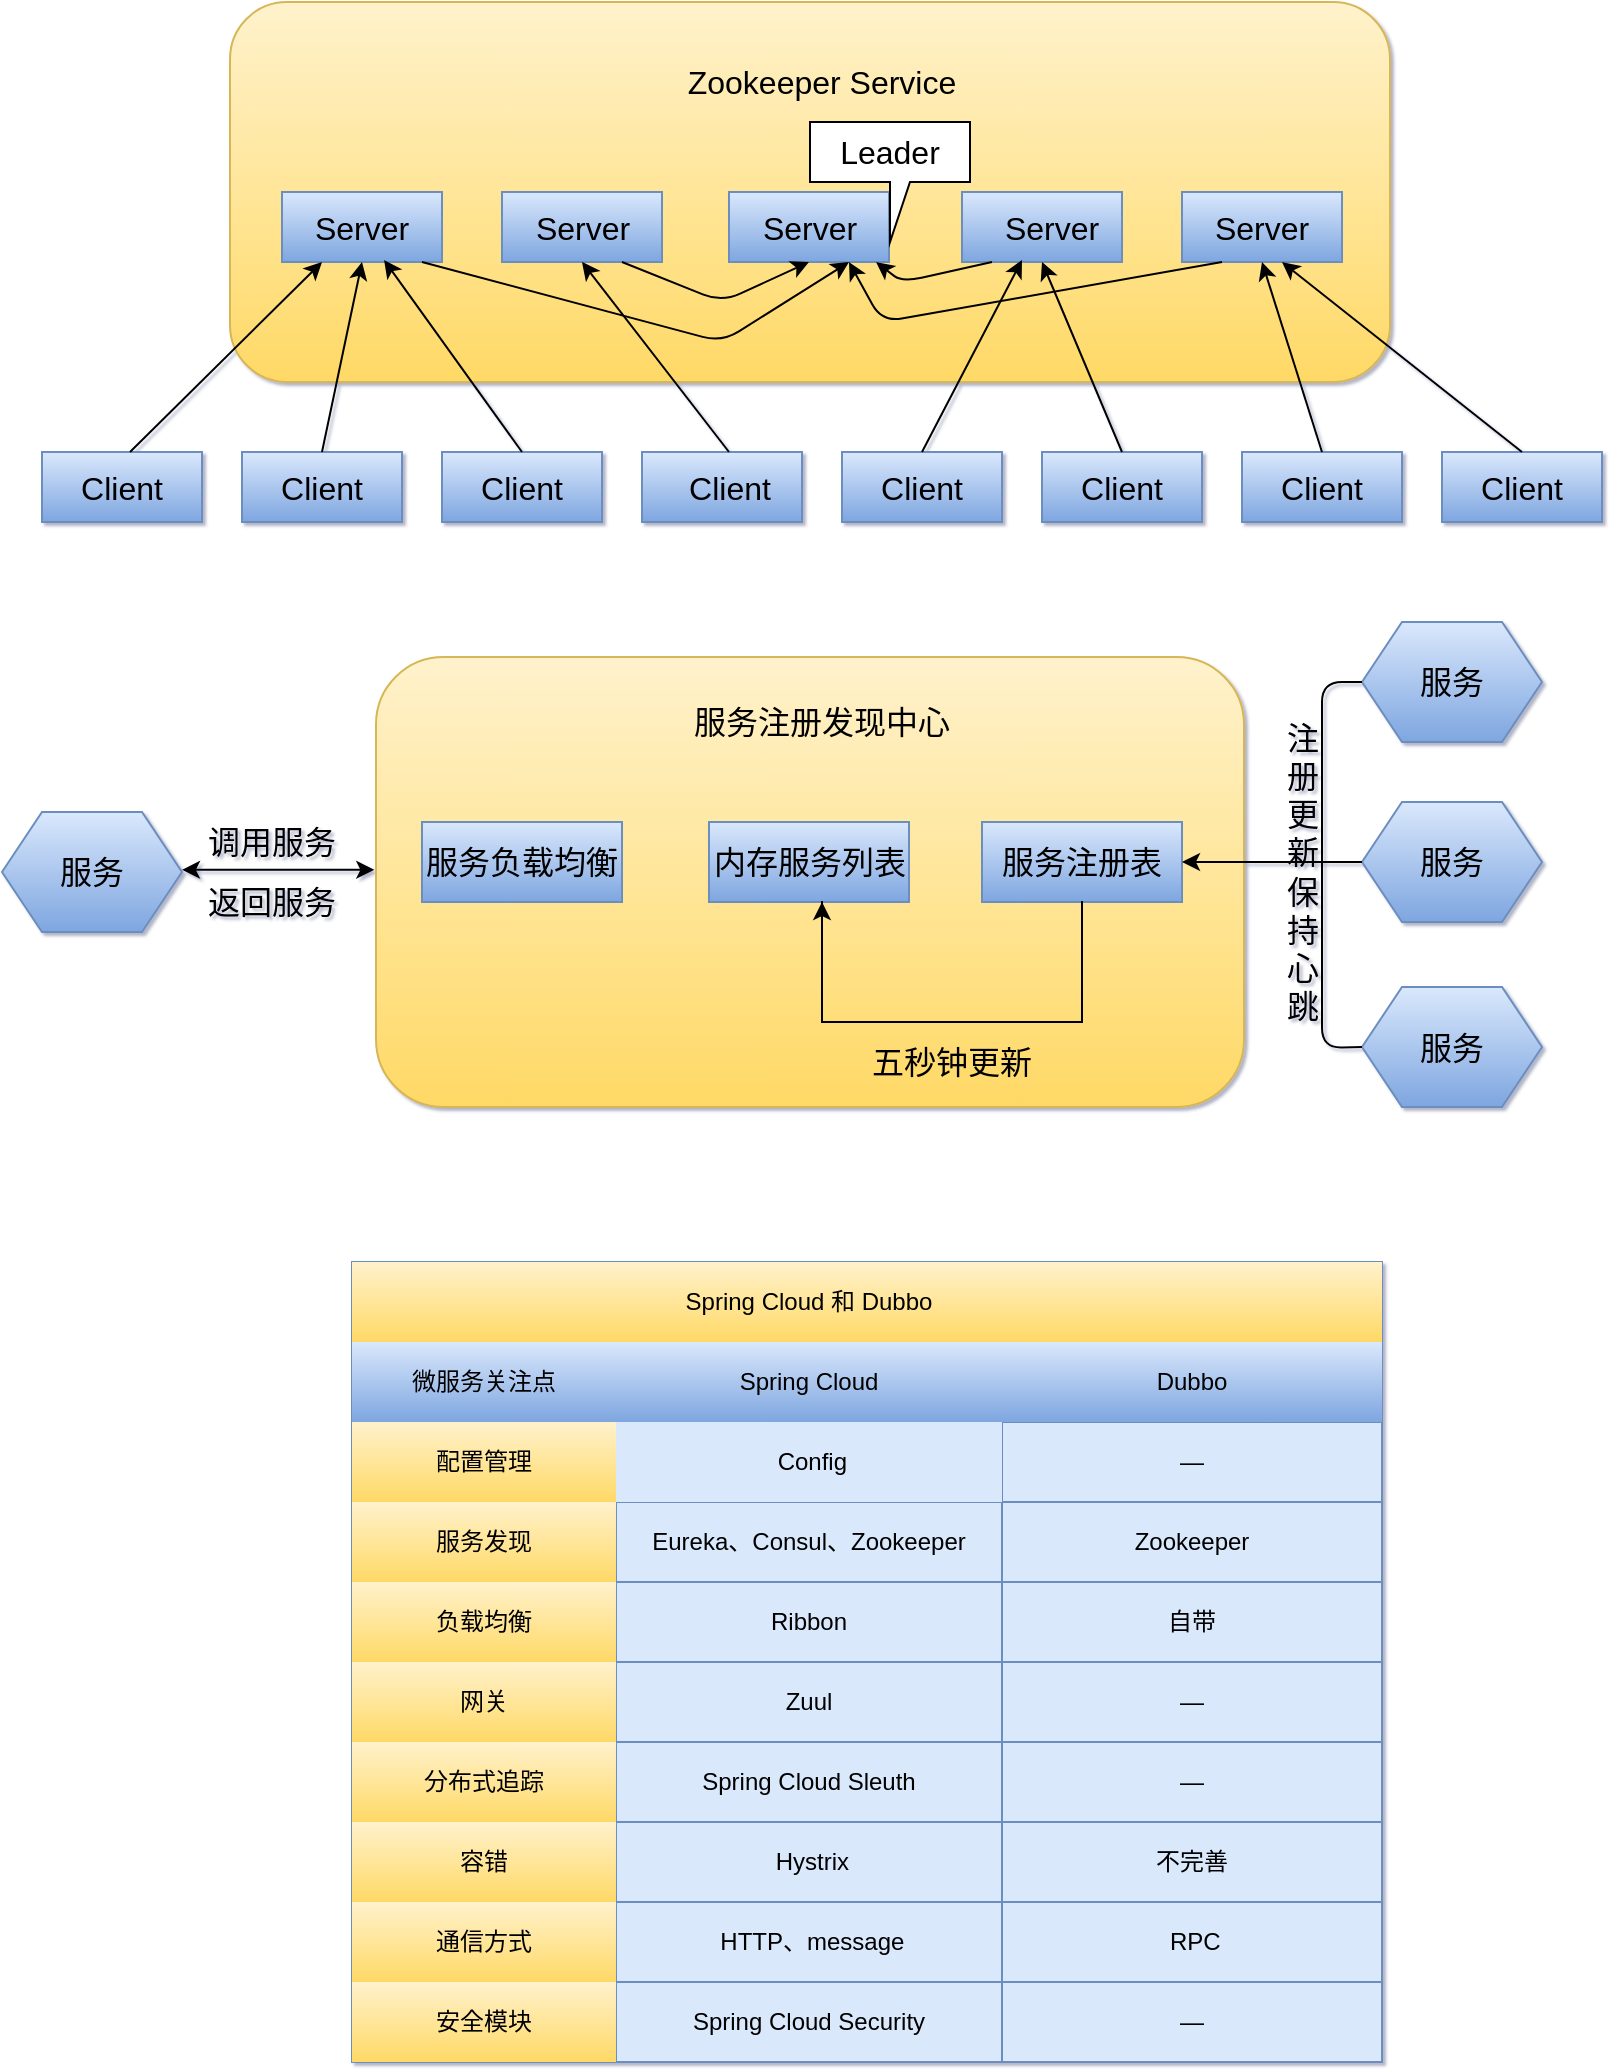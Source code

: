 <mxfile version="13.10.4" type="github">
  <diagram id="XfHl5nbPaMOesK2yopSP" name="Page-1">
    <mxGraphModel dx="2046" dy="1033" grid="1" gridSize="10" guides="1" tooltips="1" connect="1" arrows="1" fold="1" page="1" pageScale="1" pageWidth="827" pageHeight="1169" background="#ffffff" math="0" shadow="1">
      <root>
        <mxCell id="0" />
        <mxCell id="1" parent="0" />
        <mxCell id="erXmJfo_VtQLPbkhH6Jk-1" value="" style="rounded=1;whiteSpace=wrap;html=1;fillColor=#fff2cc;strokeColor=#d6b656;gradientColor=#ffd966;" vertex="1" parent="1">
          <mxGeometry x="124" y="100" width="580" height="190" as="geometry" />
        </mxCell>
        <mxCell id="erXmJfo_VtQLPbkhH6Jk-2" value="" style="rounded=0;whiteSpace=wrap;html=1;fillColor=#dae8fc;strokeColor=#6c8ebf;gradientColor=#7ea6e0;" vertex="1" parent="1">
          <mxGeometry x="150" y="195" width="80" height="35" as="geometry" />
        </mxCell>
        <mxCell id="erXmJfo_VtQLPbkhH6Jk-3" value="" style="rounded=0;whiteSpace=wrap;html=1;fillColor=#dae8fc;strokeColor=#6c8ebf;gradientColor=#7ea6e0;" vertex="1" parent="1">
          <mxGeometry x="260" y="195" width="80" height="35" as="geometry" />
        </mxCell>
        <mxCell id="erXmJfo_VtQLPbkhH6Jk-7" value="Zookeeper Service" style="text;html=1;strokeColor=none;fillColor=none;align=center;verticalAlign=middle;whiteSpace=wrap;rounded=0;fontSize=16;" vertex="1" parent="1">
          <mxGeometry x="325" y="120" width="190" height="40" as="geometry" />
        </mxCell>
        <mxCell id="erXmJfo_VtQLPbkhH6Jk-8" value="Server" style="text;html=1;strokeColor=none;fillColor=none;align=center;verticalAlign=middle;whiteSpace=wrap;rounded=0;fontSize=16;" vertex="1" parent="1">
          <mxGeometry x="170" y="202.5" width="40" height="20" as="geometry" />
        </mxCell>
        <mxCell id="erXmJfo_VtQLPbkhH6Jk-9" value="Server" style="text;html=1;align=center;verticalAlign=middle;resizable=0;points=[];autosize=1;fontSize=16;" vertex="1" parent="1">
          <mxGeometry x="270" y="202.5" width="60" height="20" as="geometry" />
        </mxCell>
        <mxCell id="erXmJfo_VtQLPbkhH6Jk-10" value="" style="rounded=0;whiteSpace=wrap;html=1;fillColor=#dae8fc;strokeColor=#6c8ebf;gradientColor=#7ea6e0;" vertex="1" parent="1">
          <mxGeometry x="373.5" y="195" width="80" height="35" as="geometry" />
        </mxCell>
        <mxCell id="erXmJfo_VtQLPbkhH6Jk-11" value="" style="rounded=0;whiteSpace=wrap;html=1;fillColor=#dae8fc;strokeColor=#6c8ebf;gradientColor=#7ea6e0;" vertex="1" parent="1">
          <mxGeometry x="490" y="195" width="80" height="35" as="geometry" />
        </mxCell>
        <mxCell id="erXmJfo_VtQLPbkhH6Jk-12" value="" style="rounded=0;whiteSpace=wrap;html=1;fillColor=#dae8fc;strokeColor=#6c8ebf;gradientColor=#7ea6e0;" vertex="1" parent="1">
          <mxGeometry x="600" y="195" width="80" height="35" as="geometry" />
        </mxCell>
        <mxCell id="erXmJfo_VtQLPbkhH6Jk-13" value="Server" style="text;html=1;strokeColor=none;fillColor=none;align=center;verticalAlign=middle;whiteSpace=wrap;rounded=0;fontSize=16;" vertex="1" parent="1">
          <mxGeometry x="620" y="202.5" width="40" height="20" as="geometry" />
        </mxCell>
        <mxCell id="erXmJfo_VtQLPbkhH6Jk-14" value="Server" style="text;html=1;strokeColor=none;fillColor=none;align=center;verticalAlign=middle;whiteSpace=wrap;rounded=0;fontSize=16;" vertex="1" parent="1">
          <mxGeometry x="515" y="202.5" width="40" height="20" as="geometry" />
        </mxCell>
        <mxCell id="erXmJfo_VtQLPbkhH6Jk-15" value="Server" style="text;html=1;strokeColor=none;fillColor=none;align=center;verticalAlign=middle;whiteSpace=wrap;rounded=0;fontSize=16;" vertex="1" parent="1">
          <mxGeometry x="393.5" y="202.5" width="40" height="20" as="geometry" />
        </mxCell>
        <mxCell id="erXmJfo_VtQLPbkhH6Jk-18" value="Leader" style="shape=callout;whiteSpace=wrap;html=1;perimeter=calloutPerimeter;fontSize=16;base=10;" vertex="1" parent="1">
          <mxGeometry x="414" y="160" width="80" height="60" as="geometry" />
        </mxCell>
        <mxCell id="erXmJfo_VtQLPbkhH6Jk-30" value="" style="rounded=0;whiteSpace=wrap;html=1;fillColor=#dae8fc;strokeColor=#6c8ebf;gradientColor=#7ea6e0;" vertex="1" parent="1">
          <mxGeometry x="130" y="325" width="80" height="35" as="geometry" />
        </mxCell>
        <mxCell id="erXmJfo_VtQLPbkhH6Jk-31" value="" style="rounded=0;whiteSpace=wrap;html=1;fillColor=#dae8fc;strokeColor=#6c8ebf;gradientColor=#7ea6e0;" vertex="1" parent="1">
          <mxGeometry x="230" y="325" width="80" height="35" as="geometry" />
        </mxCell>
        <mxCell id="erXmJfo_VtQLPbkhH6Jk-32" value="" style="rounded=0;whiteSpace=wrap;html=1;fillColor=#dae8fc;strokeColor=#6c8ebf;gradientColor=#7ea6e0;" vertex="1" parent="1">
          <mxGeometry x="30" y="325" width="80" height="35" as="geometry" />
        </mxCell>
        <mxCell id="erXmJfo_VtQLPbkhH6Jk-33" value="" style="rounded=0;whiteSpace=wrap;html=1;fillColor=#dae8fc;strokeColor=#6c8ebf;gradientColor=#7ea6e0;" vertex="1" parent="1">
          <mxGeometry x="730" y="325" width="80" height="35" as="geometry" />
        </mxCell>
        <mxCell id="erXmJfo_VtQLPbkhH6Jk-34" value="" style="rounded=0;whiteSpace=wrap;html=1;fillColor=#dae8fc;strokeColor=#6c8ebf;gradientColor=#7ea6e0;" vertex="1" parent="1">
          <mxGeometry x="330" y="325" width="80" height="35" as="geometry" />
        </mxCell>
        <mxCell id="erXmJfo_VtQLPbkhH6Jk-35" value="" style="rounded=0;whiteSpace=wrap;html=1;fillColor=#dae8fc;strokeColor=#6c8ebf;gradientColor=#7ea6e0;" vertex="1" parent="1">
          <mxGeometry x="430" y="325" width="80" height="35" as="geometry" />
        </mxCell>
        <mxCell id="erXmJfo_VtQLPbkhH6Jk-36" value="" style="rounded=0;whiteSpace=wrap;html=1;fillColor=#dae8fc;strokeColor=#6c8ebf;gradientColor=#7ea6e0;" vertex="1" parent="1">
          <mxGeometry x="530" y="325" width="80" height="35" as="geometry" />
        </mxCell>
        <mxCell id="erXmJfo_VtQLPbkhH6Jk-37" value="" style="rounded=0;whiteSpace=wrap;html=1;fillColor=#dae8fc;strokeColor=#6c8ebf;gradientColor=#7ea6e0;" vertex="1" parent="1">
          <mxGeometry x="630" y="325" width="80" height="35" as="geometry" />
        </mxCell>
        <mxCell id="erXmJfo_VtQLPbkhH6Jk-40" value="Client" style="text;html=1;strokeColor=none;fillColor=none;align=center;verticalAlign=middle;whiteSpace=wrap;rounded=0;fontSize=16;" vertex="1" parent="1">
          <mxGeometry x="50" y="332.5" width="40" height="20" as="geometry" />
        </mxCell>
        <mxCell id="erXmJfo_VtQLPbkhH6Jk-41" value="Client" style="text;html=1;strokeColor=none;fillColor=none;align=center;verticalAlign=middle;whiteSpace=wrap;rounded=0;fontSize=16;" vertex="1" parent="1">
          <mxGeometry x="750" y="332.5" width="40" height="20" as="geometry" />
        </mxCell>
        <mxCell id="erXmJfo_VtQLPbkhH6Jk-42" value="Client" style="text;html=1;strokeColor=none;fillColor=none;align=center;verticalAlign=middle;whiteSpace=wrap;rounded=0;fontSize=16;" vertex="1" parent="1">
          <mxGeometry x="650" y="332.5" width="40" height="20" as="geometry" />
        </mxCell>
        <mxCell id="erXmJfo_VtQLPbkhH6Jk-43" value="Client" style="text;html=1;strokeColor=none;fillColor=none;align=center;verticalAlign=middle;whiteSpace=wrap;rounded=0;fontSize=16;" vertex="1" parent="1">
          <mxGeometry x="550" y="332.5" width="40" height="20" as="geometry" />
        </mxCell>
        <mxCell id="erXmJfo_VtQLPbkhH6Jk-44" value="Client" style="text;html=1;strokeColor=none;fillColor=none;align=center;verticalAlign=middle;whiteSpace=wrap;rounded=0;fontSize=16;" vertex="1" parent="1">
          <mxGeometry x="450" y="332.5" width="40" height="20" as="geometry" />
        </mxCell>
        <mxCell id="erXmJfo_VtQLPbkhH6Jk-45" value="Client" style="text;html=1;strokeColor=none;fillColor=none;align=center;verticalAlign=middle;whiteSpace=wrap;rounded=0;fontSize=16;" vertex="1" parent="1">
          <mxGeometry x="353.5" y="332.5" width="40" height="20" as="geometry" />
        </mxCell>
        <mxCell id="erXmJfo_VtQLPbkhH6Jk-46" value="Client" style="text;html=1;strokeColor=none;fillColor=none;align=center;verticalAlign=middle;whiteSpace=wrap;rounded=0;fontSize=16;" vertex="1" parent="1">
          <mxGeometry x="250" y="332.5" width="40" height="20" as="geometry" />
        </mxCell>
        <mxCell id="erXmJfo_VtQLPbkhH6Jk-47" value="Client" style="text;html=1;strokeColor=none;fillColor=none;align=center;verticalAlign=middle;whiteSpace=wrap;rounded=0;fontSize=16;" vertex="1" parent="1">
          <mxGeometry x="150" y="332.5" width="40" height="20" as="geometry" />
        </mxCell>
        <mxCell id="erXmJfo_VtQLPbkhH6Jk-66" value="" style="endArrow=classic;html=1;fontSize=16;entryX=0.25;entryY=1;entryDx=0;entryDy=0;" edge="1" parent="1" target="erXmJfo_VtQLPbkhH6Jk-2">
          <mxGeometry width="50" height="50" relative="1" as="geometry">
            <mxPoint x="74" y="325" as="sourcePoint" />
            <mxPoint x="124" y="275" as="targetPoint" />
          </mxGeometry>
        </mxCell>
        <mxCell id="erXmJfo_VtQLPbkhH6Jk-71" value="" style="endArrow=classic;html=1;fontSize=16;entryX=0.638;entryY=0.971;entryDx=0;entryDy=0;entryPerimeter=0;" edge="1" parent="1" target="erXmJfo_VtQLPbkhH6Jk-2">
          <mxGeometry width="50" height="50" relative="1" as="geometry">
            <mxPoint x="270" y="325" as="sourcePoint" />
            <mxPoint x="190" y="230" as="targetPoint" />
          </mxGeometry>
        </mxCell>
        <mxCell id="erXmJfo_VtQLPbkhH6Jk-72" value="" style="endArrow=classic;html=1;fontSize=16;" edge="1" parent="1">
          <mxGeometry width="50" height="50" relative="1" as="geometry">
            <mxPoint x="170" y="325" as="sourcePoint" />
            <mxPoint x="190" y="230" as="targetPoint" />
          </mxGeometry>
        </mxCell>
        <mxCell id="erXmJfo_VtQLPbkhH6Jk-73" value="" style="endArrow=classic;html=1;fontSize=16;entryX=0.5;entryY=1;entryDx=0;entryDy=0;" edge="1" parent="1" target="erXmJfo_VtQLPbkhH6Jk-3">
          <mxGeometry width="50" height="50" relative="1" as="geometry">
            <mxPoint x="373.5" y="325" as="sourcePoint" />
            <mxPoint x="423.5" y="275" as="targetPoint" />
          </mxGeometry>
        </mxCell>
        <mxCell id="erXmJfo_VtQLPbkhH6Jk-75" value="" style="endArrow=classic;html=1;fontSize=16;entryX=0.375;entryY=0.971;entryDx=0;entryDy=0;entryPerimeter=0;" edge="1" parent="1" target="erXmJfo_VtQLPbkhH6Jk-11">
          <mxGeometry width="50" height="50" relative="1" as="geometry">
            <mxPoint x="470" y="325" as="sourcePoint" />
            <mxPoint x="520" y="275" as="targetPoint" />
          </mxGeometry>
        </mxCell>
        <mxCell id="erXmJfo_VtQLPbkhH6Jk-76" value="" style="endArrow=classic;html=1;fontSize=16;entryX=0.5;entryY=1;entryDx=0;entryDy=0;" edge="1" parent="1" target="erXmJfo_VtQLPbkhH6Jk-11">
          <mxGeometry width="50" height="50" relative="1" as="geometry">
            <mxPoint x="570" y="325" as="sourcePoint" />
            <mxPoint x="620" y="275" as="targetPoint" />
          </mxGeometry>
        </mxCell>
        <mxCell id="erXmJfo_VtQLPbkhH6Jk-77" value="" style="endArrow=classic;html=1;fontSize=16;entryX=0.5;entryY=1;entryDx=0;entryDy=0;" edge="1" parent="1" target="erXmJfo_VtQLPbkhH6Jk-12">
          <mxGeometry width="50" height="50" relative="1" as="geometry">
            <mxPoint x="670" y="325" as="sourcePoint" />
            <mxPoint x="720" y="275" as="targetPoint" />
          </mxGeometry>
        </mxCell>
        <mxCell id="erXmJfo_VtQLPbkhH6Jk-78" value="" style="endArrow=classic;html=1;fontSize=16;" edge="1" parent="1">
          <mxGeometry width="50" height="50" relative="1" as="geometry">
            <mxPoint x="770" y="325" as="sourcePoint" />
            <mxPoint x="650" y="230" as="targetPoint" />
          </mxGeometry>
        </mxCell>
        <mxCell id="erXmJfo_VtQLPbkhH6Jk-79" value="" style="endArrow=classic;html=1;fontSize=16;entryX=0.5;entryY=1;entryDx=0;entryDy=0;" edge="1" parent="1" target="erXmJfo_VtQLPbkhH6Jk-10">
          <mxGeometry width="50" height="50" relative="1" as="geometry">
            <mxPoint x="320" y="230" as="sourcePoint" />
            <mxPoint x="370" y="180" as="targetPoint" />
            <Array as="points">
              <mxPoint x="370" y="250" />
            </Array>
          </mxGeometry>
        </mxCell>
        <mxCell id="erXmJfo_VtQLPbkhH6Jk-82" value="" style="endArrow=classic;html=1;fontSize=16;entryX=0.75;entryY=1;entryDx=0;entryDy=0;" edge="1" parent="1" target="erXmJfo_VtQLPbkhH6Jk-10">
          <mxGeometry width="50" height="50" relative="1" as="geometry">
            <mxPoint x="220" y="230" as="sourcePoint" />
            <mxPoint x="270" y="180" as="targetPoint" />
            <Array as="points">
              <mxPoint x="370" y="270" />
            </Array>
          </mxGeometry>
        </mxCell>
        <mxCell id="erXmJfo_VtQLPbkhH6Jk-83" value="" style="endArrow=classic;html=1;fontSize=16;entryX=0.919;entryY=1;entryDx=0;entryDy=0;entryPerimeter=0;" edge="1" parent="1" target="erXmJfo_VtQLPbkhH6Jk-10">
          <mxGeometry width="50" height="50" relative="1" as="geometry">
            <mxPoint x="505" y="230" as="sourcePoint" />
            <mxPoint x="555" y="180" as="targetPoint" />
            <Array as="points">
              <mxPoint x="460" y="240" />
            </Array>
          </mxGeometry>
        </mxCell>
        <mxCell id="erXmJfo_VtQLPbkhH6Jk-85" value="" style="endArrow=classic;html=1;fontSize=16;entryX=0.75;entryY=1;entryDx=0;entryDy=0;" edge="1" parent="1" target="erXmJfo_VtQLPbkhH6Jk-10">
          <mxGeometry width="50" height="50" relative="1" as="geometry">
            <mxPoint x="620" y="230" as="sourcePoint" />
            <mxPoint x="670" y="180" as="targetPoint" />
            <Array as="points">
              <mxPoint x="450" y="260" />
            </Array>
          </mxGeometry>
        </mxCell>
        <mxCell id="erXmJfo_VtQLPbkhH6Jk-87" value="" style="rounded=1;whiteSpace=wrap;html=1;fillColor=#fff2cc;strokeColor=#d6b656;gradientColor=#ffd966;" vertex="1" parent="1">
          <mxGeometry x="197" y="427.5" width="434" height="225" as="geometry" />
        </mxCell>
        <mxCell id="erXmJfo_VtQLPbkhH6Jk-90" value="服务" style="shape=hexagon;perimeter=hexagonPerimeter2;whiteSpace=wrap;html=1;fixedSize=1;fontSize=16;gradientColor=#7ea6e0;fillColor=#dae8fc;strokeColor=#6c8ebf;" vertex="1" parent="1">
          <mxGeometry x="10" y="505" width="90" height="60" as="geometry" />
        </mxCell>
        <mxCell id="erXmJfo_VtQLPbkhH6Jk-91" value="服务" style="shape=hexagon;perimeter=hexagonPerimeter2;whiteSpace=wrap;html=1;fixedSize=1;fontSize=16;gradientColor=#7ea6e0;fillColor=#dae8fc;strokeColor=#6c8ebf;" vertex="1" parent="1">
          <mxGeometry x="690" y="592.5" width="90" height="60" as="geometry" />
        </mxCell>
        <mxCell id="erXmJfo_VtQLPbkhH6Jk-92" value="服务" style="shape=hexagon;perimeter=hexagonPerimeter2;whiteSpace=wrap;html=1;fixedSize=1;fontSize=16;gradientColor=#7ea6e0;fillColor=#dae8fc;strokeColor=#6c8ebf;" vertex="1" parent="1">
          <mxGeometry x="690" y="500" width="90" height="60" as="geometry" />
        </mxCell>
        <mxCell id="erXmJfo_VtQLPbkhH6Jk-93" value="服务" style="shape=hexagon;perimeter=hexagonPerimeter2;whiteSpace=wrap;html=1;fixedSize=1;fontSize=16;gradientColor=#7ea6e0;fillColor=#dae8fc;strokeColor=#6c8ebf;" vertex="1" parent="1">
          <mxGeometry x="690" y="410" width="90" height="60" as="geometry" />
        </mxCell>
        <mxCell id="erXmJfo_VtQLPbkhH6Jk-94" value="" style="endArrow=classic;startArrow=classic;html=1;fontSize=16;entryX=-0.002;entryY=0.473;entryDx=0;entryDy=0;entryPerimeter=0;exitX=1;exitY=0.482;exitDx=0;exitDy=0;exitPerimeter=0;" edge="1" parent="1" source="erXmJfo_VtQLPbkhH6Jk-90" target="erXmJfo_VtQLPbkhH6Jk-87">
          <mxGeometry width="50" height="50" relative="1" as="geometry">
            <mxPoint x="110" y="534" as="sourcePoint" />
            <mxPoint x="160" y="534.5" as="targetPoint" />
          </mxGeometry>
        </mxCell>
        <mxCell id="erXmJfo_VtQLPbkhH6Jk-95" value="调用服务" style="text;html=1;strokeColor=none;fillColor=none;align=center;verticalAlign=middle;whiteSpace=wrap;rounded=0;fontSize=16;" vertex="1" parent="1">
          <mxGeometry x="105" y="510" width="80" height="20" as="geometry" />
        </mxCell>
        <mxCell id="erXmJfo_VtQLPbkhH6Jk-96" value="返回服务" style="text;html=1;strokeColor=none;fillColor=none;align=center;verticalAlign=middle;whiteSpace=wrap;rounded=0;fontSize=16;" vertex="1" parent="1">
          <mxGeometry x="110" y="540" width="70" height="20" as="geometry" />
        </mxCell>
        <mxCell id="erXmJfo_VtQLPbkhH6Jk-97" value="服务注册发现中心" style="text;html=1;strokeColor=none;fillColor=none;align=center;verticalAlign=middle;whiteSpace=wrap;rounded=0;fontSize=16;" vertex="1" parent="1">
          <mxGeometry x="350" y="450" width="140" height="20" as="geometry" />
        </mxCell>
        <mxCell id="erXmJfo_VtQLPbkhH6Jk-98" value="" style="rounded=0;whiteSpace=wrap;html=1;fontSize=16;gradientColor=#7ea6e0;fillColor=#dae8fc;strokeColor=#6c8ebf;" vertex="1" parent="1">
          <mxGeometry x="220" y="510" width="100" height="40" as="geometry" />
        </mxCell>
        <mxCell id="erXmJfo_VtQLPbkhH6Jk-99" value="服务负载均衡" style="text;html=1;strokeColor=none;fillColor=none;align=center;verticalAlign=middle;whiteSpace=wrap;rounded=0;fontSize=16;" vertex="1" parent="1">
          <mxGeometry x="220" y="520" width="100" height="20" as="geometry" />
        </mxCell>
        <mxCell id="erXmJfo_VtQLPbkhH6Jk-102" value="内存服务列表" style="rounded=0;whiteSpace=wrap;html=1;fontSize=16;gradientColor=#7ea6e0;fillColor=#dae8fc;strokeColor=#6c8ebf;" vertex="1" parent="1">
          <mxGeometry x="363.5" y="510" width="100" height="40" as="geometry" />
        </mxCell>
        <mxCell id="erXmJfo_VtQLPbkhH6Jk-103" value="服务注册表" style="rounded=0;whiteSpace=wrap;html=1;fontSize=16;gradientColor=#7ea6e0;fillColor=#dae8fc;strokeColor=#6c8ebf;" vertex="1" parent="1">
          <mxGeometry x="500" y="510" width="100" height="40" as="geometry" />
        </mxCell>
        <mxCell id="erXmJfo_VtQLPbkhH6Jk-105" value="" style="shape=partialRectangle;whiteSpace=wrap;html=1;bottom=1;right=1;left=1;top=0;fillColor=none;routingCenterX=-0.5;fontSize=16;" vertex="1" parent="1">
          <mxGeometry x="420" y="550" width="130" height="60" as="geometry" />
        </mxCell>
        <mxCell id="erXmJfo_VtQLPbkhH6Jk-107" value="" style="endArrow=classic;html=1;fontSize=16;entryX=0;entryY=0;entryDx=0;entryDy=0;" edge="1" parent="1" target="erXmJfo_VtQLPbkhH6Jk-105">
          <mxGeometry width="50" height="50" relative="1" as="geometry">
            <mxPoint x="420" y="610" as="sourcePoint" />
            <mxPoint x="470" y="560" as="targetPoint" />
          </mxGeometry>
        </mxCell>
        <mxCell id="erXmJfo_VtQLPbkhH6Jk-108" value="五秒钟更新" style="text;html=1;strokeColor=none;fillColor=none;align=center;verticalAlign=middle;whiteSpace=wrap;rounded=0;fontSize=16;" vertex="1" parent="1">
          <mxGeometry x="440" y="620" width="90" height="20" as="geometry" />
        </mxCell>
        <mxCell id="erXmJfo_VtQLPbkhH6Jk-109" value="注&lt;br&gt;册&lt;br&gt;更&lt;br&gt;新&lt;br&gt;保&lt;br&gt;持&lt;br&gt;心&lt;br&gt;跳" style="text;html=1;align=center;verticalAlign=middle;resizable=0;points=[];autosize=1;fontSize=16;" vertex="1" parent="1">
          <mxGeometry x="645" y="455" width="30" height="160" as="geometry" />
        </mxCell>
        <mxCell id="erXmJfo_VtQLPbkhH6Jk-119" value="" style="endArrow=classic;html=1;fontSize=16;entryX=1;entryY=0.5;entryDx=0;entryDy=0;" edge="1" parent="1" source="erXmJfo_VtQLPbkhH6Jk-92" target="erXmJfo_VtQLPbkhH6Jk-103">
          <mxGeometry width="50" height="50" relative="1" as="geometry">
            <mxPoint x="330" y="560" as="sourcePoint" />
            <mxPoint x="380" y="510" as="targetPoint" />
          </mxGeometry>
        </mxCell>
        <mxCell id="erXmJfo_VtQLPbkhH6Jk-121" value="" style="endArrow=none;html=1;fontSize=16;entryX=0;entryY=0.5;entryDx=0;entryDy=0;exitX=0;exitY=0.5;exitDx=0;exitDy=0;" edge="1" parent="1" source="erXmJfo_VtQLPbkhH6Jk-91" target="erXmJfo_VtQLPbkhH6Jk-93">
          <mxGeometry width="50" height="50" relative="1" as="geometry">
            <mxPoint x="660" y="615" as="sourcePoint" />
            <mxPoint x="680" y="425" as="targetPoint" />
            <Array as="points">
              <mxPoint x="670" y="623" />
              <mxPoint x="670" y="440" />
            </Array>
          </mxGeometry>
        </mxCell>
        <mxCell id="erXmJfo_VtQLPbkhH6Jk-160" value="" style="shape=table;html=1;whiteSpace=wrap;startSize=0;container=1;collapsible=0;childLayout=tableLayout;fillColor=#dae8fc;strokeColor=#6c8ebf;" vertex="1" parent="1">
          <mxGeometry x="185" y="730" width="515" height="400" as="geometry" />
        </mxCell>
        <mxCell id="erXmJfo_VtQLPbkhH6Jk-161" value="" style="shape=partialRectangle;html=1;whiteSpace=wrap;collapsible=0;dropTarget=0;pointerEvents=0;fillColor=#fff2cc;top=0;left=0;bottom=0;right=0;points=[[0,0.5],[1,0.5]];portConstraint=eastwest;gradientColor=#ffd966;strokeColor=#d6b656;" vertex="1" parent="erXmJfo_VtQLPbkhH6Jk-160">
          <mxGeometry width="515" height="40" as="geometry" />
        </mxCell>
        <mxCell id="erXmJfo_VtQLPbkhH6Jk-162" value="" style="shape=partialRectangle;html=1;whiteSpace=wrap;connectable=0;overflow=hidden;fillColor=none;top=0;left=0;bottom=0;right=0;" vertex="1" parent="erXmJfo_VtQLPbkhH6Jk-161">
          <mxGeometry width="132" height="40" as="geometry" />
        </mxCell>
        <mxCell id="erXmJfo_VtQLPbkhH6Jk-163" value="Spring Cloud 和 Dubbo" style="shape=partialRectangle;html=1;whiteSpace=wrap;connectable=0;overflow=hidden;fillColor=none;top=0;left=0;bottom=0;right=0;" vertex="1" parent="erXmJfo_VtQLPbkhH6Jk-161">
          <mxGeometry x="132" width="193" height="40" as="geometry" />
        </mxCell>
        <mxCell id="erXmJfo_VtQLPbkhH6Jk-164" value="" style="shape=partialRectangle;html=1;whiteSpace=wrap;connectable=0;overflow=hidden;fillColor=none;top=0;left=0;bottom=0;right=0;" vertex="1" parent="erXmJfo_VtQLPbkhH6Jk-161">
          <mxGeometry x="325" width="190" height="40" as="geometry" />
        </mxCell>
        <mxCell id="erXmJfo_VtQLPbkhH6Jk-165" value="" style="shape=partialRectangle;html=1;whiteSpace=wrap;collapsible=0;dropTarget=0;pointerEvents=0;fillColor=none;top=0;left=0;bottom=0;right=0;points=[[0,0.5],[1,0.5]];portConstraint=eastwest;" vertex="1" parent="erXmJfo_VtQLPbkhH6Jk-160">
          <mxGeometry y="40" width="515" height="40" as="geometry" />
        </mxCell>
        <mxCell id="erXmJfo_VtQLPbkhH6Jk-166" value="微服务关注点" style="shape=partialRectangle;html=1;whiteSpace=wrap;connectable=0;overflow=hidden;fillColor=#dae8fc;top=0;left=0;bottom=0;right=0;gradientColor=#7ea6e0;strokeColor=#6c8ebf;" vertex="1" parent="erXmJfo_VtQLPbkhH6Jk-165">
          <mxGeometry width="132" height="40" as="geometry" />
        </mxCell>
        <mxCell id="erXmJfo_VtQLPbkhH6Jk-167" value="Spring Cloud" style="shape=partialRectangle;html=1;whiteSpace=wrap;connectable=0;overflow=hidden;fillColor=#dae8fc;top=0;left=0;bottom=0;right=0;gradientColor=#7ea6e0;strokeColor=#6c8ebf;" vertex="1" parent="erXmJfo_VtQLPbkhH6Jk-165">
          <mxGeometry x="132" width="193" height="40" as="geometry" />
        </mxCell>
        <mxCell id="erXmJfo_VtQLPbkhH6Jk-168" value="Dubbo" style="shape=partialRectangle;html=1;whiteSpace=wrap;connectable=0;overflow=hidden;fillColor=#dae8fc;top=0;left=0;bottom=0;right=0;gradientColor=#7ea6e0;strokeColor=#6c8ebf;" vertex="1" parent="erXmJfo_VtQLPbkhH6Jk-165">
          <mxGeometry x="325" width="190" height="40" as="geometry" />
        </mxCell>
        <mxCell id="erXmJfo_VtQLPbkhH6Jk-169" value="" style="shape=partialRectangle;html=1;whiteSpace=wrap;collapsible=0;dropTarget=0;pointerEvents=0;fillColor=none;top=0;left=0;bottom=0;right=0;points=[[0,0.5],[1,0.5]];portConstraint=eastwest;" vertex="1" parent="erXmJfo_VtQLPbkhH6Jk-160">
          <mxGeometry y="80" width="515" height="40" as="geometry" />
        </mxCell>
        <mxCell id="erXmJfo_VtQLPbkhH6Jk-170" value="配置管理" style="shape=partialRectangle;html=1;whiteSpace=wrap;connectable=0;overflow=hidden;fillColor=#fff2cc;top=0;left=0;bottom=0;right=0;gradientColor=#ffd966;strokeColor=#d6b656;" vertex="1" parent="erXmJfo_VtQLPbkhH6Jk-169">
          <mxGeometry width="132" height="40" as="geometry" />
        </mxCell>
        <mxCell id="erXmJfo_VtQLPbkhH6Jk-171" value="&amp;nbsp;Config" style="shape=partialRectangle;html=1;whiteSpace=wrap;connectable=0;overflow=hidden;fillColor=#dae8fc;top=0;left=0;bottom=0;right=0;strokeColor=#6c8ebf;" vertex="1" parent="erXmJfo_VtQLPbkhH6Jk-169">
          <mxGeometry x="132" width="193" height="40" as="geometry" />
        </mxCell>
        <mxCell id="erXmJfo_VtQLPbkhH6Jk-172" value="—" style="shape=partialRectangle;html=1;whiteSpace=wrap;connectable=0;overflow=hidden;fillColor=none;top=0;left=0;bottom=0;right=0;" vertex="1" parent="erXmJfo_VtQLPbkhH6Jk-169">
          <mxGeometry x="325" width="190" height="40" as="geometry" />
        </mxCell>
        <mxCell id="erXmJfo_VtQLPbkhH6Jk-173" value="" style="shape=partialRectangle;html=1;whiteSpace=wrap;collapsible=0;dropTarget=0;pointerEvents=0;fillColor=none;top=0;left=0;bottom=0;right=0;points=[[0,0.5],[1,0.5]];portConstraint=eastwest;" vertex="1" parent="erXmJfo_VtQLPbkhH6Jk-160">
          <mxGeometry y="120" width="515" height="40" as="geometry" />
        </mxCell>
        <mxCell id="erXmJfo_VtQLPbkhH6Jk-174" value="服务发现" style="shape=partialRectangle;html=1;whiteSpace=wrap;connectable=0;overflow=hidden;fillColor=#fff2cc;top=0;left=0;bottom=0;right=0;gradientColor=#ffd966;strokeColor=#d6b656;" vertex="1" parent="erXmJfo_VtQLPbkhH6Jk-173">
          <mxGeometry width="132" height="40" as="geometry" />
        </mxCell>
        <mxCell id="erXmJfo_VtQLPbkhH6Jk-175" value="Eureka、Consul、Zookeeper" style="shape=partialRectangle;html=1;whiteSpace=wrap;connectable=0;overflow=hidden;fillColor=none;top=0;left=0;bottom=0;right=0;" vertex="1" parent="erXmJfo_VtQLPbkhH6Jk-173">
          <mxGeometry x="132" width="193" height="40" as="geometry" />
        </mxCell>
        <mxCell id="erXmJfo_VtQLPbkhH6Jk-176" value="Zookeeper" style="shape=partialRectangle;html=1;whiteSpace=wrap;connectable=0;overflow=hidden;fillColor=none;top=0;left=0;bottom=0;right=0;" vertex="1" parent="erXmJfo_VtQLPbkhH6Jk-173">
          <mxGeometry x="325" width="190" height="40" as="geometry" />
        </mxCell>
        <mxCell id="erXmJfo_VtQLPbkhH6Jk-177" value="" style="shape=partialRectangle;html=1;whiteSpace=wrap;collapsible=0;dropTarget=0;pointerEvents=0;fillColor=none;top=0;left=0;bottom=0;right=0;points=[[0,0.5],[1,0.5]];portConstraint=eastwest;" vertex="1" parent="erXmJfo_VtQLPbkhH6Jk-160">
          <mxGeometry y="160" width="515" height="40" as="geometry" />
        </mxCell>
        <mxCell id="erXmJfo_VtQLPbkhH6Jk-178" value="负载均衡" style="shape=partialRectangle;html=1;whiteSpace=wrap;connectable=0;overflow=hidden;fillColor=#fff2cc;top=0;left=0;bottom=0;right=0;gradientColor=#ffd966;strokeColor=#d6b656;" vertex="1" parent="erXmJfo_VtQLPbkhH6Jk-177">
          <mxGeometry width="132" height="40" as="geometry" />
        </mxCell>
        <mxCell id="erXmJfo_VtQLPbkhH6Jk-179" value="Ribbon" style="shape=partialRectangle;html=1;whiteSpace=wrap;connectable=0;overflow=hidden;fillColor=none;top=0;left=0;bottom=0;right=0;" vertex="1" parent="erXmJfo_VtQLPbkhH6Jk-177">
          <mxGeometry x="132" width="193" height="40" as="geometry" />
        </mxCell>
        <mxCell id="erXmJfo_VtQLPbkhH6Jk-180" value="自带" style="shape=partialRectangle;html=1;whiteSpace=wrap;connectable=0;overflow=hidden;fillColor=none;top=0;left=0;bottom=0;right=0;" vertex="1" parent="erXmJfo_VtQLPbkhH6Jk-177">
          <mxGeometry x="325" width="190" height="40" as="geometry" />
        </mxCell>
        <mxCell id="erXmJfo_VtQLPbkhH6Jk-181" value="" style="shape=partialRectangle;html=1;whiteSpace=wrap;collapsible=0;dropTarget=0;pointerEvents=0;fillColor=none;top=0;left=0;bottom=0;right=0;points=[[0,0.5],[1,0.5]];portConstraint=eastwest;" vertex="1" parent="erXmJfo_VtQLPbkhH6Jk-160">
          <mxGeometry y="200" width="515" height="40" as="geometry" />
        </mxCell>
        <mxCell id="erXmJfo_VtQLPbkhH6Jk-182" value="网关" style="shape=partialRectangle;html=1;whiteSpace=wrap;connectable=0;overflow=hidden;fillColor=#fff2cc;top=0;left=0;bottom=0;right=0;gradientColor=#ffd966;strokeColor=#d6b656;" vertex="1" parent="erXmJfo_VtQLPbkhH6Jk-181">
          <mxGeometry width="132" height="40" as="geometry" />
        </mxCell>
        <mxCell id="erXmJfo_VtQLPbkhH6Jk-183" value="Zuul" style="shape=partialRectangle;html=1;whiteSpace=wrap;connectable=0;overflow=hidden;fillColor=none;top=0;left=0;bottom=0;right=0;" vertex="1" parent="erXmJfo_VtQLPbkhH6Jk-181">
          <mxGeometry x="132" width="193" height="40" as="geometry" />
        </mxCell>
        <mxCell id="erXmJfo_VtQLPbkhH6Jk-184" value="—" style="shape=partialRectangle;html=1;whiteSpace=wrap;connectable=0;overflow=hidden;fillColor=none;top=0;left=0;bottom=0;right=0;" vertex="1" parent="erXmJfo_VtQLPbkhH6Jk-181">
          <mxGeometry x="325" width="190" height="40" as="geometry" />
        </mxCell>
        <mxCell id="erXmJfo_VtQLPbkhH6Jk-185" value="" style="shape=partialRectangle;html=1;whiteSpace=wrap;collapsible=0;dropTarget=0;pointerEvents=0;fillColor=none;top=0;left=0;bottom=0;right=0;points=[[0,0.5],[1,0.5]];portConstraint=eastwest;" vertex="1" parent="erXmJfo_VtQLPbkhH6Jk-160">
          <mxGeometry y="240" width="515" height="40" as="geometry" />
        </mxCell>
        <mxCell id="erXmJfo_VtQLPbkhH6Jk-186" value="分布式追踪" style="shape=partialRectangle;html=1;whiteSpace=wrap;connectable=0;overflow=hidden;fillColor=#fff2cc;top=0;left=0;bottom=0;right=0;gradientColor=#ffd966;strokeColor=#d6b656;" vertex="1" parent="erXmJfo_VtQLPbkhH6Jk-185">
          <mxGeometry width="132" height="40" as="geometry" />
        </mxCell>
        <mxCell id="erXmJfo_VtQLPbkhH6Jk-187" value="Spring Cloud Sleuth" style="shape=partialRectangle;html=1;whiteSpace=wrap;connectable=0;overflow=hidden;fillColor=none;top=0;left=0;bottom=0;right=0;" vertex="1" parent="erXmJfo_VtQLPbkhH6Jk-185">
          <mxGeometry x="132" width="193" height="40" as="geometry" />
        </mxCell>
        <mxCell id="erXmJfo_VtQLPbkhH6Jk-188" value="—" style="shape=partialRectangle;html=1;whiteSpace=wrap;connectable=0;overflow=hidden;fillColor=none;top=0;left=0;bottom=0;right=0;" vertex="1" parent="erXmJfo_VtQLPbkhH6Jk-185">
          <mxGeometry x="325" width="190" height="40" as="geometry" />
        </mxCell>
        <mxCell id="erXmJfo_VtQLPbkhH6Jk-329" style="shape=partialRectangle;html=1;whiteSpace=wrap;collapsible=0;dropTarget=0;pointerEvents=0;fillColor=none;top=0;left=0;bottom=0;right=0;points=[[0,0.5],[1,0.5]];portConstraint=eastwest;" vertex="1" parent="erXmJfo_VtQLPbkhH6Jk-160">
          <mxGeometry y="280" width="515" height="40" as="geometry" />
        </mxCell>
        <mxCell id="erXmJfo_VtQLPbkhH6Jk-330" value="容错" style="shape=partialRectangle;html=1;whiteSpace=wrap;connectable=0;overflow=hidden;fillColor=#fff2cc;top=0;left=0;bottom=0;right=0;gradientColor=#ffd966;strokeColor=#d6b656;" vertex="1" parent="erXmJfo_VtQLPbkhH6Jk-329">
          <mxGeometry width="132" height="40" as="geometry" />
        </mxCell>
        <mxCell id="erXmJfo_VtQLPbkhH6Jk-331" value="&amp;nbsp;Hystrix" style="shape=partialRectangle;html=1;whiteSpace=wrap;connectable=0;overflow=hidden;fillColor=none;top=0;left=0;bottom=0;right=0;" vertex="1" parent="erXmJfo_VtQLPbkhH6Jk-329">
          <mxGeometry x="132" width="193" height="40" as="geometry" />
        </mxCell>
        <mxCell id="erXmJfo_VtQLPbkhH6Jk-332" value="不完善" style="shape=partialRectangle;html=1;whiteSpace=wrap;connectable=0;overflow=hidden;fillColor=none;top=0;left=0;bottom=0;right=0;" vertex="1" parent="erXmJfo_VtQLPbkhH6Jk-329">
          <mxGeometry x="325" width="190" height="40" as="geometry" />
        </mxCell>
        <mxCell id="erXmJfo_VtQLPbkhH6Jk-189" value="" style="shape=partialRectangle;html=1;whiteSpace=wrap;collapsible=0;dropTarget=0;pointerEvents=0;fillColor=none;top=0;left=0;bottom=0;right=0;points=[[0,0.5],[1,0.5]];portConstraint=eastwest;" vertex="1" parent="erXmJfo_VtQLPbkhH6Jk-160">
          <mxGeometry y="320" width="515" height="40" as="geometry" />
        </mxCell>
        <mxCell id="erXmJfo_VtQLPbkhH6Jk-190" value="通信方式" style="shape=partialRectangle;html=1;whiteSpace=wrap;connectable=0;overflow=hidden;fillColor=#fff2cc;top=0;left=0;bottom=0;right=0;gradientColor=#ffd966;strokeColor=#d6b656;" vertex="1" parent="erXmJfo_VtQLPbkhH6Jk-189">
          <mxGeometry width="132" height="40" as="geometry" />
        </mxCell>
        <mxCell id="erXmJfo_VtQLPbkhH6Jk-191" value="&amp;nbsp;HTTP、message" style="shape=partialRectangle;html=1;whiteSpace=wrap;connectable=0;overflow=hidden;fillColor=none;top=0;left=0;bottom=0;right=0;" vertex="1" parent="erXmJfo_VtQLPbkhH6Jk-189">
          <mxGeometry x="132" width="193" height="40" as="geometry" />
        </mxCell>
        <mxCell id="erXmJfo_VtQLPbkhH6Jk-192" value="&amp;nbsp;RPC" style="shape=partialRectangle;html=1;whiteSpace=wrap;connectable=0;overflow=hidden;fillColor=none;top=0;left=0;bottom=0;right=0;" vertex="1" parent="erXmJfo_VtQLPbkhH6Jk-189">
          <mxGeometry x="325" width="190" height="40" as="geometry" />
        </mxCell>
        <mxCell id="erXmJfo_VtQLPbkhH6Jk-193" value="" style="shape=partialRectangle;html=1;whiteSpace=wrap;collapsible=0;dropTarget=0;pointerEvents=0;fillColor=none;top=0;left=0;bottom=0;right=0;points=[[0,0.5],[1,0.5]];portConstraint=eastwest;" vertex="1" parent="erXmJfo_VtQLPbkhH6Jk-160">
          <mxGeometry y="360" width="515" height="40" as="geometry" />
        </mxCell>
        <mxCell id="erXmJfo_VtQLPbkhH6Jk-194" value="安全模块" style="shape=partialRectangle;html=1;whiteSpace=wrap;connectable=0;overflow=hidden;fillColor=#fff2cc;top=0;left=0;bottom=0;right=0;gradientColor=#ffd966;strokeColor=#d6b656;" vertex="1" parent="erXmJfo_VtQLPbkhH6Jk-193">
          <mxGeometry width="132" height="40" as="geometry" />
        </mxCell>
        <mxCell id="erXmJfo_VtQLPbkhH6Jk-195" value="Spring Cloud Security" style="shape=partialRectangle;html=1;whiteSpace=wrap;connectable=0;overflow=hidden;fillColor=none;top=0;left=0;bottom=0;right=0;" vertex="1" parent="erXmJfo_VtQLPbkhH6Jk-193">
          <mxGeometry x="132" width="193" height="40" as="geometry" />
        </mxCell>
        <mxCell id="erXmJfo_VtQLPbkhH6Jk-196" value="—" style="shape=partialRectangle;html=1;whiteSpace=wrap;connectable=0;overflow=hidden;fillColor=none;top=0;left=0;bottom=0;right=0;" vertex="1" parent="erXmJfo_VtQLPbkhH6Jk-193">
          <mxGeometry x="325" width="190" height="40" as="geometry" />
        </mxCell>
      </root>
    </mxGraphModel>
  </diagram>
</mxfile>
